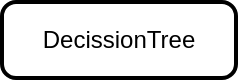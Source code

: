 <mxfile version="21.6.5" type="github">
  <diagram name="Page-1" id="dw2B5zM220cwQ2C_lmCP">
    <mxGraphModel>
      <root>
        <mxCell id="0" />
        <mxCell id="1" parent="0" />
        <mxCell id="2" value="DecissionTree" style="rounded=1;absoluteArcSize=1;arcSize=14;whiteSpace=wrap;strokeWidth=2;" vertex="1" parent="1">
          <mxGeometry x="15" y="15" width="117" height="38" as="geometry" />
        </mxCell>
      </root>
    </mxGraphModel>
  </diagram>
</mxfile>
